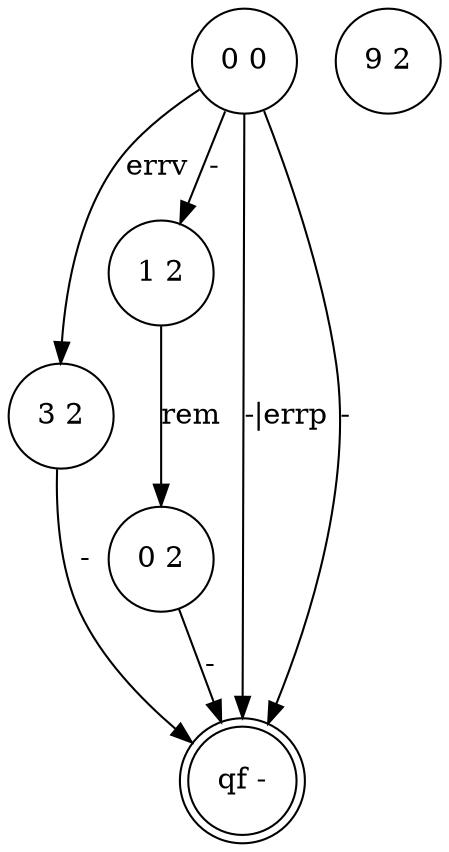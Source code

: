 digraph 6 {
	"3 2" [shape=circle]
	"1 2" [shape=circle]
	"0 2" [shape=circle]
	"qf -" [shape=doublecircle]
	"0 0" [shape=circle]
	"9 2" [shape=circle]
	"1 2" -> "0 2" [label=rem]
	"3 2" -> "qf -" [label="-"]
	"0 2" -> "qf -" [label="-"]
	"0 0" -> "qf -" [label="-|errp"]
	"0 0" -> "3 2" [label=errv]
	"0 0" -> "1 2" [label="-"]
	"0 0" -> "qf -" [label="-"]
}

